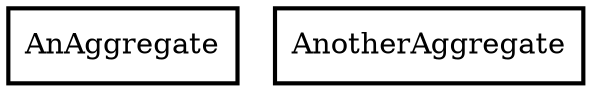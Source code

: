graph {
splines=spline;
overlap=false;
"AnAggregate"[shape=box,style=bold];
"AnotherAggregate"[shape=box,style=bold];
}
